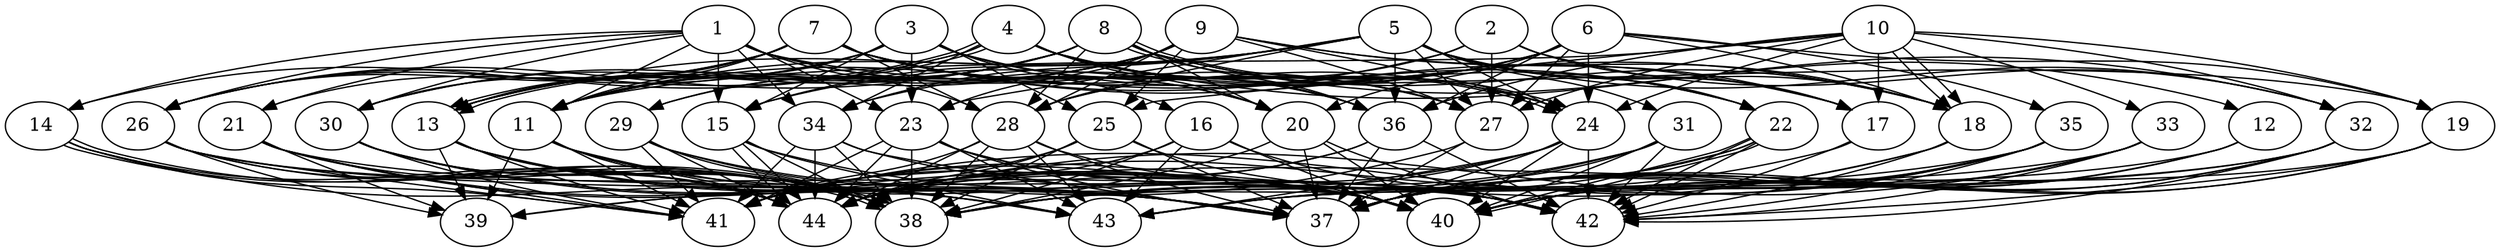 // DAG (tier=3-complex, mode=compute, n=44, ccr=0.474, fat=0.750, density=0.787, regular=0.277, jump=0.300, mindata=1048576, maxdata=16777216)
// DAG automatically generated by daggen at Sun Aug 24 16:33:34 2025
// /home/ermia/Project/Environments/daggen/bin/daggen --dot --ccr 0.474 --fat 0.750 --regular 0.277 --density 0.787 --jump 0.300 --mindata 1048576 --maxdata 16777216 -n 44 
digraph G {
  1 [size="65124733086215438336", alpha="0.19", expect_size="32562366543107719168"]
  1 -> 11 [size ="129495285628928"]
  1 -> 14 [size ="129495285628928"]
  1 -> 15 [size ="129495285628928"]
  1 -> 19 [size ="129495285628928"]
  1 -> 20 [size ="129495285628928"]
  1 -> 21 [size ="129495285628928"]
  1 -> 23 [size ="129495285628928"]
  1 -> 26 [size ="129495285628928"]
  1 -> 27 [size ="129495285628928"]
  1 -> 28 [size ="129495285628928"]
  1 -> 30 [size ="129495285628928"]
  1 -> 34 [size ="129495285628928"]
  2 [size="3742779617022907", alpha="0.20", expect_size="1871389808511453"]
  2 -> 11 [size ="78496239976448"]
  2 -> 17 [size ="78496239976448"]
  2 -> 27 [size ="78496239976448"]
  2 -> 28 [size ="78496239976448"]
  2 -> 32 [size ="78496239976448"]
  3 [size="8628647308713525248", alpha="0.00", expect_size="4314323654356762624"]
  3 -> 11 [size ="33655170793472"]
  3 -> 13 [size ="33655170793472"]
  3 -> 15 [size ="33655170793472"]
  3 -> 16 [size ="33655170793472"]
  3 -> 22 [size ="33655170793472"]
  3 -> 23 [size ="33655170793472"]
  3 -> 25 [size ="33655170793472"]
  3 -> 26 [size ="33655170793472"]
  3 -> 27 [size ="33655170793472"]
  3 -> 36 [size ="33655170793472"]
  4 [size="368765022125948480", alpha="0.04", expect_size="184382511062974240"]
  4 -> 13 [size ="203718888783872"]
  4 -> 13 [size ="203718888783872"]
  4 -> 14 [size ="203718888783872"]
  4 -> 20 [size ="203718888783872"]
  4 -> 22 [size ="203718888783872"]
  4 -> 24 [size ="203718888783872"]
  4 -> 26 [size ="203718888783872"]
  4 -> 27 [size ="203718888783872"]
  4 -> 32 [size ="203718888783872"]
  4 -> 34 [size ="203718888783872"]
  4 -> 36 [size ="203718888783872"]
  5 [size="46910269157856509952", alpha="0.14", expect_size="23455134578928254976"]
  5 -> 11 [size ="104056353718272"]
  5 -> 13 [size ="104056353718272"]
  5 -> 15 [size ="104056353718272"]
  5 -> 17 [size ="104056353718272"]
  5 -> 18 [size ="104056353718272"]
  5 -> 22 [size ="104056353718272"]
  5 -> 23 [size ="104056353718272"]
  5 -> 24 [size ="104056353718272"]
  5 -> 27 [size ="104056353718272"]
  5 -> 28 [size ="104056353718272"]
  5 -> 31 [size ="104056353718272"]
  5 -> 32 [size ="104056353718272"]
  5 -> 34 [size ="104056353718272"]
  5 -> 36 [size ="104056353718272"]
  6 [size="16870814059035480", alpha="0.01", expect_size="8435407029517740"]
  6 -> 15 [size ="566942737891328"]
  6 -> 18 [size ="566942737891328"]
  6 -> 19 [size ="566942737891328"]
  6 -> 20 [size ="566942737891328"]
  6 -> 24 [size ="566942737891328"]
  6 -> 27 [size ="566942737891328"]
  6 -> 28 [size ="566942737891328"]
  6 -> 34 [size ="566942737891328"]
  6 -> 35 [size ="566942737891328"]
  6 -> 36 [size ="566942737891328"]
  7 [size="4678404364713211199488", alpha="0.13", expect_size="2339202182356605599744"]
  7 -> 11 [size ="2237802859200512"]
  7 -> 13 [size ="2237802859200512"]
  7 -> 17 [size ="2237802859200512"]
  7 -> 18 [size ="2237802859200512"]
  7 -> 20 [size ="2237802859200512"]
  7 -> 21 [size ="2237802859200512"]
  7 -> 24 [size ="2237802859200512"]
  7 -> 26 [size ="2237802859200512"]
  7 -> 28 [size ="2237802859200512"]
  7 -> 30 [size ="2237802859200512"]
  7 -> 36 [size ="2237802859200512"]
  8 [size="347946394574181504", alpha="0.08", expect_size="173973197287090752"]
  8 -> 11 [size ="154961111416832"]
  8 -> 12 [size ="154961111416832"]
  8 -> 13 [size ="154961111416832"]
  8 -> 18 [size ="154961111416832"]
  8 -> 20 [size ="154961111416832"]
  8 -> 24 [size ="154961111416832"]
  8 -> 24 [size ="154961111416832"]
  8 -> 26 [size ="154961111416832"]
  8 -> 28 [size ="154961111416832"]
  8 -> 29 [size ="154961111416832"]
  8 -> 30 [size ="154961111416832"]
  8 -> 36 [size ="154961111416832"]
  9 [size="298725775175273920", alpha="0.06", expect_size="149362887587636960"]
  9 -> 11 [size ="114529874739200"]
  9 -> 13 [size ="114529874739200"]
  9 -> 17 [size ="114529874739200"]
  9 -> 18 [size ="114529874739200"]
  9 -> 23 [size ="114529874739200"]
  9 -> 24 [size ="114529874739200"]
  9 -> 25 [size ="114529874739200"]
  9 -> 27 [size ="114529874739200"]
  9 -> 28 [size ="114529874739200"]
  9 -> 29 [size ="114529874739200"]
  9 -> 30 [size ="114529874739200"]
  10 [size="2790195774439126016", alpha="0.14", expect_size="1395097887219563008"]
  10 -> 11 [size ="964545040351232"]
  10 -> 17 [size ="964545040351232"]
  10 -> 18 [size ="964545040351232"]
  10 -> 18 [size ="964545040351232"]
  10 -> 19 [size ="964545040351232"]
  10 -> 24 [size ="964545040351232"]
  10 -> 25 [size ="964545040351232"]
  10 -> 27 [size ="964545040351232"]
  10 -> 32 [size ="964545040351232"]
  10 -> 33 [size ="964545040351232"]
  10 -> 36 [size ="964545040351232"]
  11 [size="7451650689861122", alpha="0.13", expect_size="3725825344930561"]
  11 -> 38 [size ="444460672483328"]
  11 -> 39 [size ="444460672483328"]
  11 -> 41 [size ="444460672483328"]
  11 -> 42 [size ="444460672483328"]
  11 -> 43 [size ="444460672483328"]
  11 -> 44 [size ="444460672483328"]
  12 [size="26177497443335252", alpha="0.18", expect_size="13088748721667626"]
  12 -> 37 [size ="1286090409377792"]
  12 -> 40 [size ="1286090409377792"]
  12 -> 43 [size ="1286090409377792"]
  13 [size="511501285209611648", alpha="0.15", expect_size="255750642604805824"]
  13 -> 37 [size ="235635998720000"]
  13 -> 38 [size ="235635998720000"]
  13 -> 39 [size ="235635998720000"]
  13 -> 40 [size ="235635998720000"]
  13 -> 41 [size ="235635998720000"]
  13 -> 43 [size ="235635998720000"]
  13 -> 44 [size ="235635998720000"]
  14 [size="2719559101396550", alpha="0.02", expect_size="1359779550698275"]
  14 -> 38 [size ="63162325925888"]
  14 -> 38 [size ="63162325925888"]
  14 -> 41 [size ="63162325925888"]
  14 -> 43 [size ="63162325925888"]
  14 -> 44 [size ="63162325925888"]
  15 [size="40918928701432208", alpha="0.16", expect_size="20459464350716104"]
  15 -> 38 [size ="884943123120128"]
  15 -> 42 [size ="884943123120128"]
  15 -> 43 [size ="884943123120128"]
  15 -> 44 [size ="884943123120128"]
  15 -> 44 [size ="884943123120128"]
  16 [size="531611079260497772544", alpha="0.12", expect_size="265805539630248886272"]
  16 -> 38 [size ="524991980371968"]
  16 -> 40 [size ="524991980371968"]
  16 -> 42 [size ="524991980371968"]
  16 -> 43 [size ="524991980371968"]
  16 -> 44 [size ="524991980371968"]
  17 [size="762325571517613604864", alpha="0.03", expect_size="381162785758806802432"]
  17 -> 42 [size ="667601000726528"]
  17 -> 44 [size ="667601000726528"]
  18 [size="14576040328371986", alpha="0.19", expect_size="7288020164185993"]
  18 -> 38 [size ="692067617472512"]
  18 -> 42 [size ="692067617472512"]
  18 -> 43 [size ="692067617472512"]
  19 [size="16171780005588250", alpha="0.03", expect_size="8085890002794125"]
  19 -> 37 [size ="412217035980800"]
  19 -> 40 [size ="412217035980800"]
  19 -> 42 [size ="412217035980800"]
  19 -> 44 [size ="412217035980800"]
  20 [size="47334133488374128", alpha="0.01", expect_size="23667066744187064"]
  20 -> 37 [size ="1412880528310272"]
  20 -> 38 [size ="1412880528310272"]
  20 -> 40 [size ="1412880528310272"]
  20 -> 42 [size ="1412880528310272"]
  21 [size="5045748138976639", alpha="0.06", expect_size="2522874069488319"]
  21 -> 37 [size ="119289705136128"]
  21 -> 38 [size ="119289705136128"]
  21 -> 39 [size ="119289705136128"]
  21 -> 40 [size ="119289705136128"]
  21 -> 41 [size ="119289705136128"]
  21 -> 42 [size ="119289705136128"]
  22 [size="7711781783335050", alpha="0.17", expect_size="3855890891667525"]
  22 -> 37 [size ="184280680497152"]
  22 -> 38 [size ="184280680497152"]
  22 -> 40 [size ="184280680497152"]
  22 -> 40 [size ="184280680497152"]
  22 -> 42 [size ="184280680497152"]
  22 -> 42 [size ="184280680497152"]
  23 [size="3909016916918667", alpha="0.15", expect_size="1954508458459333"]
  23 -> 37 [size ="247884171706368"]
  23 -> 38 [size ="247884171706368"]
  23 -> 40 [size ="247884171706368"]
  23 -> 41 [size ="247884171706368"]
  23 -> 42 [size ="247884171706368"]
  23 -> 43 [size ="247884171706368"]
  23 -> 44 [size ="247884171706368"]
  24 [size="71487212004557024", alpha="0.05", expect_size="35743606002278512"]
  24 -> 37 [size ="1255939839623168"]
  24 -> 38 [size ="1255939839623168"]
  24 -> 40 [size ="1255939839623168"]
  24 -> 41 [size ="1255939839623168"]
  24 -> 42 [size ="1255939839623168"]
  24 -> 43 [size ="1255939839623168"]
  25 [size="496528178786953330688", alpha="0.19", expect_size="248264089393476665344"]
  25 -> 37 [size ="501632794099712"]
  25 -> 38 [size ="501632794099712"]
  25 -> 40 [size ="501632794099712"]
  25 -> 41 [size ="501632794099712"]
  25 -> 44 [size ="501632794099712"]
  26 [size="14248676212349678", alpha="0.18", expect_size="7124338106174839"]
  26 -> 37 [size ="681139207405568"]
  26 -> 38 [size ="681139207405568"]
  26 -> 39 [size ="681139207405568"]
  26 -> 40 [size ="681139207405568"]
  26 -> 41 [size ="681139207405568"]
  26 -> 44 [size ="681139207405568"]
  27 [size="2417338155244568576", alpha="0.11", expect_size="1208669077622284288"]
  27 -> 37 [size ="1446830944550912"]
  27 -> 39 [size ="1446830944550912"]
  28 [size="24084120089343752", alpha="0.02", expect_size="12042060044671876"]
  28 -> 37 [size ="2015363072000000"]
  28 -> 38 [size ="2015363072000000"]
  28 -> 41 [size ="2015363072000000"]
  28 -> 42 [size ="2015363072000000"]
  28 -> 43 [size ="2015363072000000"]
  28 -> 44 [size ="2015363072000000"]
  29 [size="35508600195880384", alpha="0.18", expect_size="17754300097940192"]
  29 -> 37 [size ="1112289365196800"]
  29 -> 38 [size ="1112289365196800"]
  29 -> 40 [size ="1112289365196800"]
  29 -> 41 [size ="1112289365196800"]
  29 -> 44 [size ="1112289365196800"]
  30 [size="42048908611573016", alpha="0.06", expect_size="21024454305786508"]
  30 -> 37 [size ="19126865100800"]
  30 -> 38 [size ="19126865100800"]
  30 -> 40 [size ="19126865100800"]
  30 -> 41 [size ="19126865100800"]
  30 -> 44 [size ="19126865100800"]
  31 [size="64304968125004992", alpha="0.14", expect_size="32152484062502496"]
  31 -> 37 [size ="2047737864388608"]
  31 -> 38 [size ="2047737864388608"]
  31 -> 40 [size ="2047737864388608"]
  31 -> 41 [size ="2047737864388608"]
  31 -> 42 [size ="2047737864388608"]
  32 [size="353986376629011328", alpha="0.15", expect_size="176993188314505664"]
  32 -> 37 [size ="253755392000000"]
  32 -> 38 [size ="253755392000000"]
  32 -> 40 [size ="253755392000000"]
  32 -> 42 [size ="253755392000000"]
  32 -> 43 [size ="253755392000000"]
  33 [size="1399031308232817408", alpha="0.04", expect_size="699515654116408704"]
  33 -> 37 [size ="1161111063756800"]
  33 -> 38 [size ="1161111063756800"]
  33 -> 40 [size ="1161111063756800"]
  33 -> 42 [size ="1161111063756800"]
  33 -> 44 [size ="1161111063756800"]
  34 [size="30134989093056516", alpha="0.07", expect_size="15067494546528258"]
  34 -> 37 [size ="740902024773632"]
  34 -> 38 [size ="740902024773632"]
  34 -> 41 [size ="740902024773632"]
  34 -> 42 [size ="740902024773632"]
  34 -> 44 [size ="740902024773632"]
  35 [size="648540942624141", alpha="0.00", expect_size="324270471312070"]
  35 -> 37 [size ="37240797396992"]
  35 -> 39 [size ="37240797396992"]
  35 -> 40 [size ="37240797396992"]
  35 -> 41 [size ="37240797396992"]
  35 -> 42 [size ="37240797396992"]
  35 -> 43 [size ="37240797396992"]
  36 [size="305629002437023232", alpha="0.18", expect_size="152814501218511616"]
  36 -> 37 [size ="184437983674368"]
  36 -> 41 [size ="184437983674368"]
  36 -> 42 [size ="184437983674368"]
  36 -> 44 [size ="184437983674368"]
  37 [size="4099933418425417728000", alpha="0.20", expect_size="2049966709212708864000"]
  38 [size="679275858031204608", alpha="0.06", expect_size="339637929015602304"]
  39 [size="445711858859154", alpha="0.06", expect_size="222855929429577"]
  40 [size="2267669918633689088000", alpha="0.09", expect_size="1133834959316844544000"]
  41 [size="375216538014363328", alpha="0.15", expect_size="187608269007181664"]
  42 [size="218400389279707561984", alpha="0.08", expect_size="109200194639853780992"]
  43 [size="4518705294309588992000", alpha="0.04", expect_size="2259352647154794496000"]
  44 [size="26853725024205124", alpha="0.10", expect_size="13426862512102562"]
}